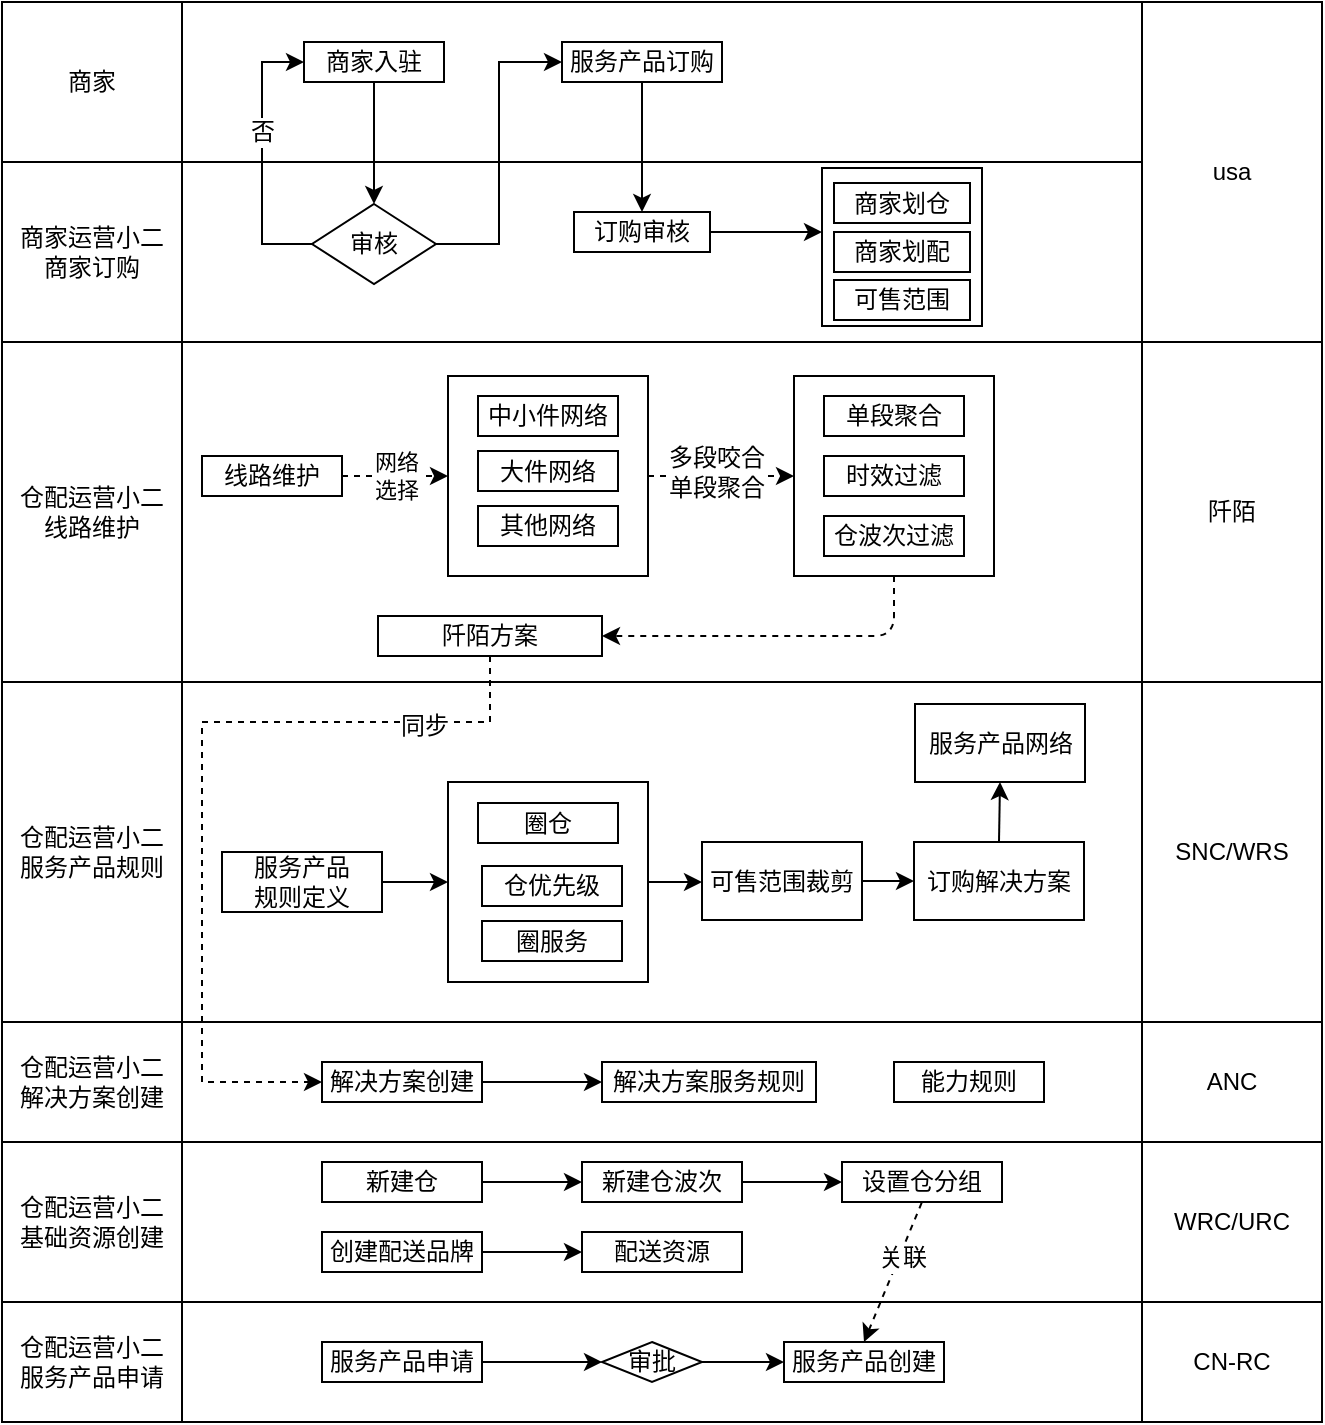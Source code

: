 <mxfile version="12.1.8" type="github" pages="1">
  <diagram id="aKIQjr99otgsSoPU95Y_" name="Page-1">
    <mxGraphModel dx="946" dy="1711" grid="1" gridSize="10" guides="1" tooltips="1" connect="1" arrows="1" fold="1" page="1" pageScale="1" pageWidth="827" pageHeight="1169" math="0" shadow="0">
      <root>
        <mxCell id="0"/>
        <mxCell id="1" parent="0"/>
        <mxCell id="NygcykSdxOqQU6l8nTSE-93" value="" style="rounded=0;whiteSpace=wrap;html=1;" vertex="1" parent="1">
          <mxGeometry x="120" y="-170" width="480" height="90" as="geometry"/>
        </mxCell>
        <mxCell id="NygcykSdxOqQU6l8nTSE-107" value="" style="rounded=0;whiteSpace=wrap;html=1;" vertex="1" parent="1">
          <mxGeometry x="440" y="-167" width="80" height="79" as="geometry"/>
        </mxCell>
        <mxCell id="NygcykSdxOqQU6l8nTSE-58" value="" style="rounded=0;whiteSpace=wrap;html=1;" vertex="1" parent="1">
          <mxGeometry x="120" y="-80" width="480" height="170" as="geometry"/>
        </mxCell>
        <mxCell id="NygcykSdxOqQU6l8nTSE-71" value="" style="rounded=0;whiteSpace=wrap;html=1;" vertex="1" parent="1">
          <mxGeometry x="253" y="-63" width="100" height="100" as="geometry"/>
        </mxCell>
        <mxCell id="NygcykSdxOqQU6l8nTSE-6" value="" style="rounded=0;whiteSpace=wrap;html=1;" vertex="1" parent="1">
          <mxGeometry x="120" y="400" width="480" height="60" as="geometry"/>
        </mxCell>
        <mxCell id="NygcykSdxOqQU6l8nTSE-10" value="" style="edgeStyle=orthogonalEdgeStyle;rounded=0;orthogonalLoop=1;jettySize=auto;html=1;" edge="1" parent="1" source="NygcykSdxOqQU6l8nTSE-7" target="NygcykSdxOqQU6l8nTSE-9">
          <mxGeometry relative="1" as="geometry"/>
        </mxCell>
        <mxCell id="NygcykSdxOqQU6l8nTSE-7" value="服务产品申请" style="rounded=0;whiteSpace=wrap;html=1;" vertex="1" parent="1">
          <mxGeometry x="190" y="420" width="80" height="20" as="geometry"/>
        </mxCell>
        <mxCell id="NygcykSdxOqQU6l8nTSE-8" value="服务产品创建" style="rounded=0;whiteSpace=wrap;html=1;" vertex="1" parent="1">
          <mxGeometry x="421" y="420" width="80" height="20" as="geometry"/>
        </mxCell>
        <mxCell id="NygcykSdxOqQU6l8nTSE-11" value="" style="edgeStyle=orthogonalEdgeStyle;rounded=0;orthogonalLoop=1;jettySize=auto;html=1;" edge="1" parent="1" source="NygcykSdxOqQU6l8nTSE-9" target="NygcykSdxOqQU6l8nTSE-8">
          <mxGeometry relative="1" as="geometry"/>
        </mxCell>
        <mxCell id="NygcykSdxOqQU6l8nTSE-9" value="审批" style="rhombus;whiteSpace=wrap;html=1;" vertex="1" parent="1">
          <mxGeometry x="330" y="420" width="50" height="20" as="geometry"/>
        </mxCell>
        <mxCell id="NygcykSdxOqQU6l8nTSE-12" value="CN-RC" style="rounded=0;whiteSpace=wrap;html=1;" vertex="1" parent="1">
          <mxGeometry x="600" y="400" width="90" height="60" as="geometry"/>
        </mxCell>
        <mxCell id="NygcykSdxOqQU6l8nTSE-15" value="仓配运营小二&lt;br&gt;服务产品申请" style="rounded=0;whiteSpace=wrap;html=1;" vertex="1" parent="1">
          <mxGeometry x="30" y="400" width="90" height="60" as="geometry"/>
        </mxCell>
        <mxCell id="NygcykSdxOqQU6l8nTSE-16" value="" style="rounded=0;whiteSpace=wrap;html=1;" vertex="1" parent="1">
          <mxGeometry x="120" y="320" width="480" height="80" as="geometry"/>
        </mxCell>
        <mxCell id="NygcykSdxOqQU6l8nTSE-17" value="仓配运营小二&lt;br&gt;基础资源创建" style="rounded=0;whiteSpace=wrap;html=1;" vertex="1" parent="1">
          <mxGeometry x="30" y="320" width="90" height="80" as="geometry"/>
        </mxCell>
        <mxCell id="NygcykSdxOqQU6l8nTSE-21" value="" style="edgeStyle=orthogonalEdgeStyle;rounded=0;orthogonalLoop=1;jettySize=auto;html=1;" edge="1" parent="1" source="NygcykSdxOqQU6l8nTSE-18" target="NygcykSdxOqQU6l8nTSE-19">
          <mxGeometry relative="1" as="geometry"/>
        </mxCell>
        <mxCell id="NygcykSdxOqQU6l8nTSE-18" value="新建仓" style="rounded=0;whiteSpace=wrap;html=1;" vertex="1" parent="1">
          <mxGeometry x="190" y="330" width="80" height="20" as="geometry"/>
        </mxCell>
        <mxCell id="NygcykSdxOqQU6l8nTSE-22" value="" style="edgeStyle=orthogonalEdgeStyle;rounded=0;orthogonalLoop=1;jettySize=auto;html=1;" edge="1" parent="1" source="NygcykSdxOqQU6l8nTSE-19" target="NygcykSdxOqQU6l8nTSE-20">
          <mxGeometry relative="1" as="geometry"/>
        </mxCell>
        <mxCell id="NygcykSdxOqQU6l8nTSE-19" value="新建仓波次" style="rounded=0;whiteSpace=wrap;html=1;" vertex="1" parent="1">
          <mxGeometry x="320" y="330" width="80" height="20" as="geometry"/>
        </mxCell>
        <mxCell id="NygcykSdxOqQU6l8nTSE-20" value="设置仓分组" style="rounded=0;whiteSpace=wrap;html=1;" vertex="1" parent="1">
          <mxGeometry x="450" y="330" width="80" height="20" as="geometry"/>
        </mxCell>
        <mxCell id="NygcykSdxOqQU6l8nTSE-25" value="" style="edgeStyle=orthogonalEdgeStyle;rounded=0;orthogonalLoop=1;jettySize=auto;html=1;" edge="1" parent="1" source="NygcykSdxOqQU6l8nTSE-23" target="NygcykSdxOqQU6l8nTSE-24">
          <mxGeometry relative="1" as="geometry"/>
        </mxCell>
        <mxCell id="NygcykSdxOqQU6l8nTSE-23" value="创建配送品牌" style="rounded=0;whiteSpace=wrap;html=1;" vertex="1" parent="1">
          <mxGeometry x="190" y="365" width="80" height="20" as="geometry"/>
        </mxCell>
        <mxCell id="NygcykSdxOqQU6l8nTSE-24" value="配送资源" style="rounded=0;whiteSpace=wrap;html=1;" vertex="1" parent="1">
          <mxGeometry x="320" y="365" width="80" height="20" as="geometry"/>
        </mxCell>
        <mxCell id="NygcykSdxOqQU6l8nTSE-26" value="WRC/URC" style="rounded=0;whiteSpace=wrap;html=1;" vertex="1" parent="1">
          <mxGeometry x="600" y="320" width="90" height="80" as="geometry"/>
        </mxCell>
        <mxCell id="NygcykSdxOqQU6l8nTSE-27" value="" style="rounded=0;whiteSpace=wrap;html=1;" vertex="1" parent="1">
          <mxGeometry x="120" y="260" width="480" height="60" as="geometry"/>
        </mxCell>
        <mxCell id="NygcykSdxOqQU6l8nTSE-28" value="仓配运营小二&lt;br&gt;解决方案创建" style="rounded=0;whiteSpace=wrap;html=1;" vertex="1" parent="1">
          <mxGeometry x="30" y="260" width="90" height="60" as="geometry"/>
        </mxCell>
        <mxCell id="NygcykSdxOqQU6l8nTSE-36" value="" style="edgeStyle=orthogonalEdgeStyle;rounded=0;orthogonalLoop=1;jettySize=auto;html=1;" edge="1" parent="1" source="NygcykSdxOqQU6l8nTSE-34" target="NygcykSdxOqQU6l8nTSE-35">
          <mxGeometry relative="1" as="geometry"/>
        </mxCell>
        <mxCell id="NygcykSdxOqQU6l8nTSE-34" value="解决方案创建" style="rounded=0;whiteSpace=wrap;html=1;" vertex="1" parent="1">
          <mxGeometry x="190" y="280" width="80" height="20" as="geometry"/>
        </mxCell>
        <mxCell id="NygcykSdxOqQU6l8nTSE-35" value="解决方案服务规则" style="rounded=0;whiteSpace=wrap;html=1;" vertex="1" parent="1">
          <mxGeometry x="330" y="280" width="107" height="20" as="geometry"/>
        </mxCell>
        <mxCell id="NygcykSdxOqQU6l8nTSE-37" value="ANC" style="rounded=0;whiteSpace=wrap;html=1;" vertex="1" parent="1">
          <mxGeometry x="600" y="260" width="90" height="60" as="geometry"/>
        </mxCell>
        <mxCell id="NygcykSdxOqQU6l8nTSE-38" value="" style="rounded=0;whiteSpace=wrap;html=1;" vertex="1" parent="1">
          <mxGeometry x="120" y="90" width="480" height="170" as="geometry"/>
        </mxCell>
        <mxCell id="NygcykSdxOqQU6l8nTSE-39" value="仓配运营小二&lt;br&gt;服务产品规则" style="rounded=0;whiteSpace=wrap;html=1;" vertex="1" parent="1">
          <mxGeometry x="30" y="90" width="90" height="170" as="geometry"/>
        </mxCell>
        <mxCell id="NygcykSdxOqQU6l8nTSE-40" value="服务产品&lt;br&gt;规则定义" style="rounded=0;whiteSpace=wrap;html=1;" vertex="1" parent="1">
          <mxGeometry x="140" y="175" width="80" height="30" as="geometry"/>
        </mxCell>
        <mxCell id="NygcykSdxOqQU6l8nTSE-41" value="SNC/WRS" style="rounded=0;whiteSpace=wrap;html=1;" vertex="1" parent="1">
          <mxGeometry x="600" y="90" width="90" height="170" as="geometry"/>
        </mxCell>
        <mxCell id="NygcykSdxOqQU6l8nTSE-43" value="" style="rounded=0;whiteSpace=wrap;html=1;" vertex="1" parent="1">
          <mxGeometry x="253" y="140" width="100" height="100" as="geometry"/>
        </mxCell>
        <mxCell id="NygcykSdxOqQU6l8nTSE-44" value="" style="endArrow=none;dashed=1;html=1;entryX=0.5;entryY=1;entryDx=0;entryDy=0;exitX=0.5;exitY=0;exitDx=0;exitDy=0;startArrow=classic;startFill=1;" edge="1" parent="1" source="NygcykSdxOqQU6l8nTSE-8" target="NygcykSdxOqQU6l8nTSE-20">
          <mxGeometry width="50" height="50" relative="1" as="geometry">
            <mxPoint x="430" y="580" as="sourcePoint"/>
            <mxPoint x="480" y="530" as="targetPoint"/>
          </mxGeometry>
        </mxCell>
        <mxCell id="NygcykSdxOqQU6l8nTSE-45" value="关联" style="text;html=1;resizable=0;points=[];align=center;verticalAlign=middle;labelBackgroundColor=#ffffff;" vertex="1" connectable="0" parent="NygcykSdxOqQU6l8nTSE-44">
          <mxGeometry x="0.216" y="-1" relative="1" as="geometry">
            <mxPoint as="offset"/>
          </mxGeometry>
        </mxCell>
        <mxCell id="NygcykSdxOqQU6l8nTSE-46" value="圈仓" style="rounded=0;whiteSpace=wrap;html=1;" vertex="1" parent="1">
          <mxGeometry x="268" y="150.5" width="70" height="20" as="geometry"/>
        </mxCell>
        <mxCell id="NygcykSdxOqQU6l8nTSE-47" value="圈服务" style="rounded=0;whiteSpace=wrap;html=1;" vertex="1" parent="1">
          <mxGeometry x="270" y="209.5" width="70" height="20" as="geometry"/>
        </mxCell>
        <mxCell id="NygcykSdxOqQU6l8nTSE-49" value="仓优先级" style="rounded=0;whiteSpace=wrap;html=1;" vertex="1" parent="1">
          <mxGeometry x="270" y="182" width="70" height="20" as="geometry"/>
        </mxCell>
        <mxCell id="NygcykSdxOqQU6l8nTSE-51" value="" style="endArrow=classic;html=1;entryX=0;entryY=0.5;entryDx=0;entryDy=0;" edge="1" parent="1" source="NygcykSdxOqQU6l8nTSE-40" target="NygcykSdxOqQU6l8nTSE-43">
          <mxGeometry width="50" height="50" relative="1" as="geometry">
            <mxPoint x="200" y="130" as="sourcePoint"/>
            <mxPoint x="290" y="190" as="targetPoint"/>
          </mxGeometry>
        </mxCell>
        <mxCell id="NygcykSdxOqQU6l8nTSE-52" value="可售范围裁剪" style="rounded=0;whiteSpace=wrap;html=1;" vertex="1" parent="1">
          <mxGeometry x="380" y="170" width="80" height="39" as="geometry"/>
        </mxCell>
        <mxCell id="NygcykSdxOqQU6l8nTSE-54" value="" style="endArrow=classic;html=1;exitX=1;exitY=0.5;exitDx=0;exitDy=0;" edge="1" parent="1" source="NygcykSdxOqQU6l8nTSE-43">
          <mxGeometry width="50" height="50" relative="1" as="geometry">
            <mxPoint x="270" y="200.3" as="sourcePoint"/>
            <mxPoint x="380" y="190" as="targetPoint"/>
          </mxGeometry>
        </mxCell>
        <mxCell id="NygcykSdxOqQU6l8nTSE-55" value="订购解决方案" style="rounded=0;whiteSpace=wrap;html=1;" vertex="1" parent="1">
          <mxGeometry x="486" y="170" width="85" height="39" as="geometry"/>
        </mxCell>
        <mxCell id="NygcykSdxOqQU6l8nTSE-56" value="" style="endArrow=classic;html=1;entryX=0;entryY=0.5;entryDx=0;entryDy=0;exitX=1;exitY=0.5;exitDx=0;exitDy=0;" edge="1" parent="1" source="NygcykSdxOqQU6l8nTSE-52" target="NygcykSdxOqQU6l8nTSE-55">
          <mxGeometry width="50" height="50" relative="1" as="geometry">
            <mxPoint x="190" y="520" as="sourcePoint"/>
            <mxPoint x="240" y="470" as="targetPoint"/>
          </mxGeometry>
        </mxCell>
        <mxCell id="NygcykSdxOqQU6l8nTSE-59" value="能力规则" style="rounded=0;whiteSpace=wrap;html=1;" vertex="1" parent="1">
          <mxGeometry x="476" y="280" width="75" height="20" as="geometry"/>
        </mxCell>
        <mxCell id="NygcykSdxOqQU6l8nTSE-60" value="仓配运营小二&lt;br&gt;线路维护" style="rounded=0;whiteSpace=wrap;html=1;" vertex="1" parent="1">
          <mxGeometry x="30" y="-80" width="90" height="170" as="geometry"/>
        </mxCell>
        <mxCell id="NygcykSdxOqQU6l8nTSE-61" value="线路维护" style="rounded=0;whiteSpace=wrap;html=1;" vertex="1" parent="1">
          <mxGeometry x="130" y="-23" width="70" height="20" as="geometry"/>
        </mxCell>
        <mxCell id="NygcykSdxOqQU6l8nTSE-64" value="中小件网络" style="rounded=0;whiteSpace=wrap;html=1;" vertex="1" parent="1">
          <mxGeometry x="268" y="-53" width="70" height="20" as="geometry"/>
        </mxCell>
        <mxCell id="NygcykSdxOqQU6l8nTSE-65" value="其他网络" style="rounded=0;whiteSpace=wrap;html=1;" vertex="1" parent="1">
          <mxGeometry x="268" y="2" width="70" height="20" as="geometry"/>
        </mxCell>
        <mxCell id="NygcykSdxOqQU6l8nTSE-74" value="网络&lt;br&gt;选择" style="endArrow=classic;html=1;dashed=1;entryX=0;entryY=0.5;entryDx=0;entryDy=0;exitX=1;exitY=0.5;exitDx=0;exitDy=0;" edge="1" parent="1" source="NygcykSdxOqQU6l8nTSE-61" target="NygcykSdxOqQU6l8nTSE-71">
          <mxGeometry width="50" height="50" relative="1" as="geometry">
            <mxPoint x="170" y="-43" as="sourcePoint"/>
            <mxPoint x="220" y="-93" as="targetPoint"/>
          </mxGeometry>
        </mxCell>
        <mxCell id="NygcykSdxOqQU6l8nTSE-75" value="大件网络" style="rounded=0;whiteSpace=wrap;html=1;" vertex="1" parent="1">
          <mxGeometry x="268" y="-25.5" width="70" height="20" as="geometry"/>
        </mxCell>
        <mxCell id="NygcykSdxOqQU6l8nTSE-77" value="" style="rounded=0;whiteSpace=wrap;html=1;" vertex="1" parent="1">
          <mxGeometry x="426" y="-63" width="100" height="100" as="geometry"/>
        </mxCell>
        <mxCell id="NygcykSdxOqQU6l8nTSE-78" value="" style="endArrow=classic;html=1;dashed=1;entryX=0;entryY=0.5;entryDx=0;entryDy=0;exitX=1;exitY=0.5;exitDx=0;exitDy=0;" edge="1" parent="1" source="NygcykSdxOqQU6l8nTSE-71" target="NygcykSdxOqQU6l8nTSE-77">
          <mxGeometry width="50" height="50" relative="1" as="geometry">
            <mxPoint x="350" y="57" as="sourcePoint"/>
            <mxPoint x="400" y="7" as="targetPoint"/>
          </mxGeometry>
        </mxCell>
        <mxCell id="NygcykSdxOqQU6l8nTSE-82" value="多段咬合&lt;br&gt;单段聚合" style="text;html=1;resizable=0;points=[];align=center;verticalAlign=middle;labelBackgroundColor=#ffffff;" vertex="1" connectable="0" parent="NygcykSdxOqQU6l8nTSE-78">
          <mxGeometry x="-0.233" y="3" relative="1" as="geometry">
            <mxPoint x="6" y="0.5" as="offset"/>
          </mxGeometry>
        </mxCell>
        <mxCell id="NygcykSdxOqQU6l8nTSE-79" value="单段聚合" style="rounded=0;whiteSpace=wrap;html=1;" vertex="1" parent="1">
          <mxGeometry x="441" y="-53" width="70" height="20" as="geometry"/>
        </mxCell>
        <mxCell id="NygcykSdxOqQU6l8nTSE-80" value="时效过滤" style="rounded=0;whiteSpace=wrap;html=1;" vertex="1" parent="1">
          <mxGeometry x="441" y="-23" width="70" height="20" as="geometry"/>
        </mxCell>
        <mxCell id="NygcykSdxOqQU6l8nTSE-81" value="仓波次过滤" style="rounded=0;whiteSpace=wrap;html=1;" vertex="1" parent="1">
          <mxGeometry x="441" y="7" width="70" height="20" as="geometry"/>
        </mxCell>
        <mxCell id="NygcykSdxOqQU6l8nTSE-85" style="edgeStyle=orthogonalEdgeStyle;rounded=0;orthogonalLoop=1;jettySize=auto;html=1;dashed=1;startArrow=none;startFill=0;" edge="1" parent="1" source="NygcykSdxOqQU6l8nTSE-83" target="NygcykSdxOqQU6l8nTSE-34">
          <mxGeometry relative="1" as="geometry">
            <Array as="points">
              <mxPoint x="130" y="110"/>
              <mxPoint x="130" y="290"/>
            </Array>
          </mxGeometry>
        </mxCell>
        <mxCell id="NygcykSdxOqQU6l8nTSE-86" value="同步" style="text;html=1;resizable=0;points=[];align=center;verticalAlign=middle;labelBackgroundColor=#ffffff;" vertex="1" connectable="0" parent="NygcykSdxOqQU6l8nTSE-85">
          <mxGeometry x="-0.683" y="2" relative="1" as="geometry">
            <mxPoint as="offset"/>
          </mxGeometry>
        </mxCell>
        <mxCell id="NygcykSdxOqQU6l8nTSE-83" value="阡陌方案" style="rounded=0;whiteSpace=wrap;html=1;" vertex="1" parent="1">
          <mxGeometry x="218" y="57" width="112" height="20" as="geometry"/>
        </mxCell>
        <mxCell id="NygcykSdxOqQU6l8nTSE-84" value="" style="endArrow=classic;html=1;dashed=1;exitX=0.5;exitY=1;exitDx=0;exitDy=0;entryX=1;entryY=0.5;entryDx=0;entryDy=0;" edge="1" parent="1" source="NygcykSdxOqQU6l8nTSE-77" target="NygcykSdxOqQU6l8nTSE-83">
          <mxGeometry width="50" height="50" relative="1" as="geometry">
            <mxPoint x="480" y="107" as="sourcePoint"/>
            <mxPoint x="530" y="57" as="targetPoint"/>
            <Array as="points">
              <mxPoint x="476" y="67"/>
            </Array>
          </mxGeometry>
        </mxCell>
        <mxCell id="NygcykSdxOqQU6l8nTSE-87" value="阡陌" style="rounded=0;whiteSpace=wrap;html=1;" vertex="1" parent="1">
          <mxGeometry x="600" y="-80" width="90" height="170" as="geometry"/>
        </mxCell>
        <mxCell id="NygcykSdxOqQU6l8nTSE-88" value="服务产品网络" style="rounded=0;whiteSpace=wrap;html=1;" vertex="1" parent="1">
          <mxGeometry x="486.5" y="101" width="85" height="39" as="geometry"/>
        </mxCell>
        <mxCell id="NygcykSdxOqQU6l8nTSE-89" value="" style="endArrow=classic;html=1;entryX=0.5;entryY=1;entryDx=0;entryDy=0;exitX=0.5;exitY=0;exitDx=0;exitDy=0;" edge="1" parent="1" source="NygcykSdxOqQU6l8nTSE-55" target="NygcykSdxOqQU6l8nTSE-88">
          <mxGeometry width="50" height="50" relative="1" as="geometry">
            <mxPoint x="770" y="250" as="sourcePoint"/>
            <mxPoint x="820" y="200" as="targetPoint"/>
          </mxGeometry>
        </mxCell>
        <mxCell id="NygcykSdxOqQU6l8nTSE-91" value="商家运营小二&lt;br&gt;商家订购" style="rounded=0;whiteSpace=wrap;html=1;" vertex="1" parent="1">
          <mxGeometry x="30" y="-170" width="90" height="90" as="geometry"/>
        </mxCell>
        <mxCell id="NygcykSdxOqQU6l8nTSE-92" value="商家" style="rounded=0;whiteSpace=wrap;html=1;" vertex="1" parent="1">
          <mxGeometry x="30" y="-250" width="90" height="80" as="geometry"/>
        </mxCell>
        <mxCell id="NygcykSdxOqQU6l8nTSE-94" value="" style="rounded=0;whiteSpace=wrap;html=1;" vertex="1" parent="1">
          <mxGeometry x="120" y="-250" width="480" height="80" as="geometry"/>
        </mxCell>
        <mxCell id="NygcykSdxOqQU6l8nTSE-97" value="" style="edgeStyle=orthogonalEdgeStyle;rounded=0;orthogonalLoop=1;jettySize=auto;html=1;startArrow=none;startFill=0;" edge="1" parent="1" source="NygcykSdxOqQU6l8nTSE-95" target="NygcykSdxOqQU6l8nTSE-96">
          <mxGeometry relative="1" as="geometry"/>
        </mxCell>
        <mxCell id="NygcykSdxOqQU6l8nTSE-95" value="商家入驻" style="rounded=0;whiteSpace=wrap;html=1;" vertex="1" parent="1">
          <mxGeometry x="181" y="-230" width="70" height="20" as="geometry"/>
        </mxCell>
        <mxCell id="NygcykSdxOqQU6l8nTSE-98" value="" style="edgeStyle=orthogonalEdgeStyle;rounded=0;orthogonalLoop=1;jettySize=auto;html=1;startArrow=none;startFill=0;entryX=0;entryY=0.5;entryDx=0;entryDy=0;exitX=0;exitY=0.5;exitDx=0;exitDy=0;" edge="1" parent="1" source="NygcykSdxOqQU6l8nTSE-96" target="NygcykSdxOqQU6l8nTSE-95">
          <mxGeometry relative="1" as="geometry">
            <Array as="points">
              <mxPoint x="160" y="-129"/>
              <mxPoint x="160" y="-220"/>
            </Array>
          </mxGeometry>
        </mxCell>
        <mxCell id="NygcykSdxOqQU6l8nTSE-99" value="否" style="text;html=1;resizable=0;points=[];align=center;verticalAlign=middle;labelBackgroundColor=#ffffff;" vertex="1" connectable="0" parent="NygcykSdxOqQU6l8nTSE-98">
          <mxGeometry x="0.182" relative="1" as="geometry">
            <mxPoint as="offset"/>
          </mxGeometry>
        </mxCell>
        <mxCell id="NygcykSdxOqQU6l8nTSE-102" style="edgeStyle=orthogonalEdgeStyle;rounded=0;orthogonalLoop=1;jettySize=auto;html=1;entryX=0;entryY=0.5;entryDx=0;entryDy=0;startArrow=none;startFill=0;" edge="1" parent="1" source="NygcykSdxOqQU6l8nTSE-96" target="NygcykSdxOqQU6l8nTSE-100">
          <mxGeometry relative="1" as="geometry"/>
        </mxCell>
        <mxCell id="NygcykSdxOqQU6l8nTSE-96" value="审核" style="rhombus;whiteSpace=wrap;html=1;" vertex="1" parent="1">
          <mxGeometry x="185" y="-149" width="62" height="40" as="geometry"/>
        </mxCell>
        <mxCell id="NygcykSdxOqQU6l8nTSE-104" value="" style="edgeStyle=orthogonalEdgeStyle;rounded=0;orthogonalLoop=1;jettySize=auto;html=1;startArrow=none;startFill=0;" edge="1" parent="1" source="NygcykSdxOqQU6l8nTSE-100" target="NygcykSdxOqQU6l8nTSE-103">
          <mxGeometry relative="1" as="geometry"/>
        </mxCell>
        <mxCell id="NygcykSdxOqQU6l8nTSE-100" value="服务产品订购" style="rounded=0;whiteSpace=wrap;html=1;" vertex="1" parent="1">
          <mxGeometry x="310" y="-230" width="80" height="20" as="geometry"/>
        </mxCell>
        <mxCell id="NygcykSdxOqQU6l8nTSE-110" value="" style="edgeStyle=orthogonalEdgeStyle;rounded=0;orthogonalLoop=1;jettySize=auto;html=1;startArrow=none;startFill=0;entryX=0;entryY=0.405;entryDx=0;entryDy=0;entryPerimeter=0;" edge="1" parent="1" source="NygcykSdxOqQU6l8nTSE-103" target="NygcykSdxOqQU6l8nTSE-107">
          <mxGeometry relative="1" as="geometry"/>
        </mxCell>
        <mxCell id="NygcykSdxOqQU6l8nTSE-103" value="订购审核" style="rounded=0;whiteSpace=wrap;html=1;" vertex="1" parent="1">
          <mxGeometry x="316" y="-145" width="68" height="20" as="geometry"/>
        </mxCell>
        <mxCell id="NygcykSdxOqQU6l8nTSE-105" value="商家划仓" style="rounded=0;whiteSpace=wrap;html=1;" vertex="1" parent="1">
          <mxGeometry x="446" y="-159.5" width="68" height="20" as="geometry"/>
        </mxCell>
        <mxCell id="NygcykSdxOqQU6l8nTSE-106" value="商家划配" style="rounded=0;whiteSpace=wrap;html=1;" vertex="1" parent="1">
          <mxGeometry x="446" y="-135" width="68" height="20" as="geometry"/>
        </mxCell>
        <mxCell id="NygcykSdxOqQU6l8nTSE-109" value="可售范围" style="rounded=0;whiteSpace=wrap;html=1;" vertex="1" parent="1">
          <mxGeometry x="446" y="-111" width="68" height="20" as="geometry"/>
        </mxCell>
        <mxCell id="NygcykSdxOqQU6l8nTSE-111" value="usa" style="rounded=0;whiteSpace=wrap;html=1;" vertex="1" parent="1">
          <mxGeometry x="600" y="-250" width="90" height="170" as="geometry"/>
        </mxCell>
      </root>
    </mxGraphModel>
  </diagram>
</mxfile>
